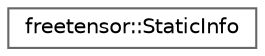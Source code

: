 digraph "Graphical Class Hierarchy"
{
 // LATEX_PDF_SIZE
  bgcolor="transparent";
  edge [fontname=Helvetica,fontsize=10,labelfontname=Helvetica,labelfontsize=10];
  node [fontname=Helvetica,fontsize=10,shape=box,height=0.2,width=0.4];
  rankdir="LR";
  Node0 [label="freetensor::StaticInfo",height=0.2,width=0.4,color="grey40", fillcolor="white", style="filled",URL="$structfreetensor_1_1StaticInfo.html",tooltip=" "];
}
